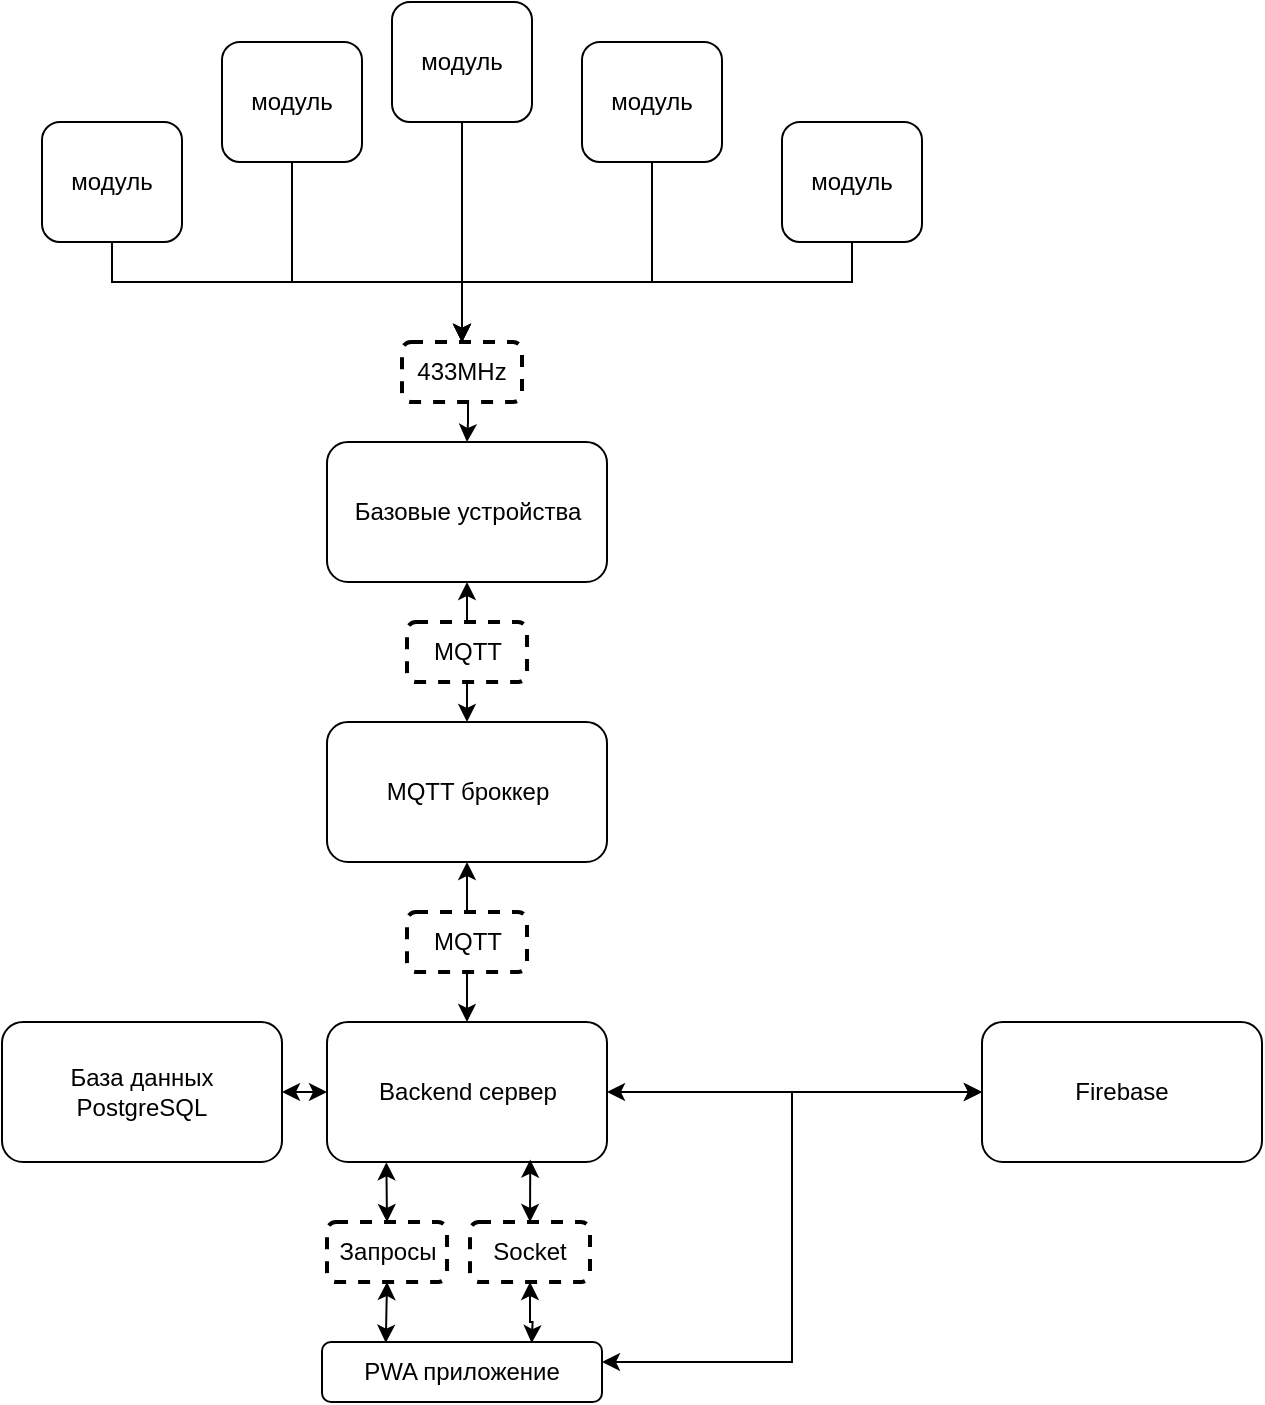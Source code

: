 <mxfile version="20.6.0" type="github">
  <diagram id="5WwtP7UHgQ0Tq_v3CiGg" name="Страница 1">
    <mxGraphModel dx="398" dy="304" grid="1" gridSize="10" guides="1" tooltips="1" connect="1" arrows="1" fold="1" page="1" pageScale="1" pageWidth="827" pageHeight="1169" math="0" shadow="0">
      <root>
        <mxCell id="0" />
        <mxCell id="1" parent="0" />
        <mxCell id="63DYeB1YhTp5YOeQ8yEU-18" style="edgeStyle=orthogonalEdgeStyle;rounded=0;orthogonalLoop=1;jettySize=auto;html=1;exitX=0.5;exitY=1;exitDx=0;exitDy=0;entryX=0.5;entryY=0;entryDx=0;entryDy=0;startArrow=classic;startFill=1;endArrow=none;endFill=0;" edge="1" parent="1" source="63DYeB1YhTp5YOeQ8yEU-1" target="63DYeB1YhTp5YOeQ8yEU-17">
          <mxGeometry relative="1" as="geometry" />
        </mxCell>
        <mxCell id="63DYeB1YhTp5YOeQ8yEU-1" value="Базовые устройства" style="rounded=1;whiteSpace=wrap;html=1;" vertex="1" parent="1">
          <mxGeometry x="312.5" y="350" width="140" height="70" as="geometry" />
        </mxCell>
        <mxCell id="63DYeB1YhTp5YOeQ8yEU-8" style="edgeStyle=orthogonalEdgeStyle;rounded=0;orthogonalLoop=1;jettySize=auto;html=1;exitX=0.5;exitY=1;exitDx=0;exitDy=0;entryX=0.5;entryY=0;entryDx=0;entryDy=0;" edge="1" parent="1" source="63DYeB1YhTp5YOeQ8yEU-2" target="63DYeB1YhTp5YOeQ8yEU-7">
          <mxGeometry relative="1" as="geometry">
            <Array as="points">
              <mxPoint x="205" y="270" />
              <mxPoint x="380" y="270" />
            </Array>
          </mxGeometry>
        </mxCell>
        <mxCell id="63DYeB1YhTp5YOeQ8yEU-2" value="модуль" style="rounded=1;whiteSpace=wrap;html=1;" vertex="1" parent="1">
          <mxGeometry x="170" y="190" width="70" height="60" as="geometry" />
        </mxCell>
        <mxCell id="63DYeB1YhTp5YOeQ8yEU-9" style="edgeStyle=orthogonalEdgeStyle;rounded=0;orthogonalLoop=1;jettySize=auto;html=1;entryX=0.5;entryY=0;entryDx=0;entryDy=0;" edge="1" parent="1" source="63DYeB1YhTp5YOeQ8yEU-3" target="63DYeB1YhTp5YOeQ8yEU-7">
          <mxGeometry relative="1" as="geometry">
            <Array as="points">
              <mxPoint x="295" y="270" />
              <mxPoint x="380" y="270" />
            </Array>
          </mxGeometry>
        </mxCell>
        <mxCell id="63DYeB1YhTp5YOeQ8yEU-3" value="модуль" style="rounded=1;whiteSpace=wrap;html=1;" vertex="1" parent="1">
          <mxGeometry x="260" y="150" width="70" height="60" as="geometry" />
        </mxCell>
        <mxCell id="63DYeB1YhTp5YOeQ8yEU-12" style="edgeStyle=orthogonalEdgeStyle;rounded=0;orthogonalLoop=1;jettySize=auto;html=1;entryX=0.5;entryY=0;entryDx=0;entryDy=0;" edge="1" parent="1" source="63DYeB1YhTp5YOeQ8yEU-4" target="63DYeB1YhTp5YOeQ8yEU-7">
          <mxGeometry relative="1" as="geometry" />
        </mxCell>
        <mxCell id="63DYeB1YhTp5YOeQ8yEU-4" value="модуль" style="rounded=1;whiteSpace=wrap;html=1;" vertex="1" parent="1">
          <mxGeometry x="345" y="130" width="70" height="60" as="geometry" />
        </mxCell>
        <mxCell id="63DYeB1YhTp5YOeQ8yEU-13" style="edgeStyle=orthogonalEdgeStyle;rounded=0;orthogonalLoop=1;jettySize=auto;html=1;entryX=0.5;entryY=0;entryDx=0;entryDy=0;" edge="1" parent="1" source="63DYeB1YhTp5YOeQ8yEU-5" target="63DYeB1YhTp5YOeQ8yEU-7">
          <mxGeometry relative="1" as="geometry">
            <Array as="points">
              <mxPoint x="475" y="270" />
              <mxPoint x="380" y="270" />
            </Array>
          </mxGeometry>
        </mxCell>
        <mxCell id="63DYeB1YhTp5YOeQ8yEU-5" value="модуль" style="rounded=1;whiteSpace=wrap;html=1;" vertex="1" parent="1">
          <mxGeometry x="440" y="150" width="70" height="60" as="geometry" />
        </mxCell>
        <mxCell id="63DYeB1YhTp5YOeQ8yEU-14" style="edgeStyle=orthogonalEdgeStyle;rounded=0;orthogonalLoop=1;jettySize=auto;html=1;entryX=0.5;entryY=0;entryDx=0;entryDy=0;" edge="1" parent="1" source="63DYeB1YhTp5YOeQ8yEU-6" target="63DYeB1YhTp5YOeQ8yEU-7">
          <mxGeometry relative="1" as="geometry">
            <Array as="points">
              <mxPoint x="575" y="270" />
              <mxPoint x="380" y="270" />
            </Array>
          </mxGeometry>
        </mxCell>
        <mxCell id="63DYeB1YhTp5YOeQ8yEU-6" value="модуль" style="rounded=1;whiteSpace=wrap;html=1;" vertex="1" parent="1">
          <mxGeometry x="540" y="190" width="70" height="60" as="geometry" />
        </mxCell>
        <mxCell id="63DYeB1YhTp5YOeQ8yEU-15" style="edgeStyle=orthogonalEdgeStyle;rounded=0;orthogonalLoop=1;jettySize=auto;html=1;entryX=0.5;entryY=0;entryDx=0;entryDy=0;startArrow=none;startFill=0;" edge="1" parent="1" source="63DYeB1YhTp5YOeQ8yEU-7" target="63DYeB1YhTp5YOeQ8yEU-1">
          <mxGeometry relative="1" as="geometry">
            <Array as="points">
              <mxPoint x="383" y="340" />
              <mxPoint x="383" y="340" />
            </Array>
          </mxGeometry>
        </mxCell>
        <mxCell id="63DYeB1YhTp5YOeQ8yEU-7" value="433MHz" style="rounded=1;whiteSpace=wrap;html=1;dashed=1;perimeterSpacing=0;strokeWidth=2;" vertex="1" parent="1">
          <mxGeometry x="350" y="300" width="60" height="30" as="geometry" />
        </mxCell>
        <mxCell id="63DYeB1YhTp5YOeQ8yEU-21" style="edgeStyle=orthogonalEdgeStyle;rounded=0;orthogonalLoop=1;jettySize=auto;html=1;exitX=0.5;exitY=1;exitDx=0;exitDy=0;entryX=0.5;entryY=0;entryDx=0;entryDy=0;startArrow=none;startFill=1;" edge="1" parent="1" source="63DYeB1YhTp5YOeQ8yEU-24" target="63DYeB1YhTp5YOeQ8yEU-20">
          <mxGeometry relative="1" as="geometry" />
        </mxCell>
        <mxCell id="63DYeB1YhTp5YOeQ8yEU-16" value="MQTT броккер" style="rounded=1;whiteSpace=wrap;html=1;" vertex="1" parent="1">
          <mxGeometry x="312.5" y="490" width="140" height="70" as="geometry" />
        </mxCell>
        <mxCell id="63DYeB1YhTp5YOeQ8yEU-19" style="edgeStyle=orthogonalEdgeStyle;rounded=0;orthogonalLoop=1;jettySize=auto;html=1;exitX=0.5;exitY=1;exitDx=0;exitDy=0;entryX=0.5;entryY=0;entryDx=0;entryDy=0;startArrow=none;startFill=0;" edge="1" parent="1" source="63DYeB1YhTp5YOeQ8yEU-17" target="63DYeB1YhTp5YOeQ8yEU-16">
          <mxGeometry relative="1" as="geometry" />
        </mxCell>
        <mxCell id="63DYeB1YhTp5YOeQ8yEU-17" value="MQTT" style="rounded=1;whiteSpace=wrap;html=1;dashed=1;perimeterSpacing=0;strokeWidth=2;" vertex="1" parent="1">
          <mxGeometry x="352.5" y="440" width="60" height="30" as="geometry" />
        </mxCell>
        <mxCell id="63DYeB1YhTp5YOeQ8yEU-28" style="edgeStyle=orthogonalEdgeStyle;rounded=0;orthogonalLoop=1;jettySize=auto;html=1;startArrow=classic;startFill=1;endArrow=classic;endFill=1;" edge="1" parent="1" source="63DYeB1YhTp5YOeQ8yEU-20" target="63DYeB1YhTp5YOeQ8yEU-26">
          <mxGeometry relative="1" as="geometry" />
        </mxCell>
        <mxCell id="63DYeB1YhTp5YOeQ8yEU-20" value="Backend сервер" style="rounded=1;whiteSpace=wrap;html=1;" vertex="1" parent="1">
          <mxGeometry x="312.5" y="640" width="140" height="70" as="geometry" />
        </mxCell>
        <mxCell id="63DYeB1YhTp5YOeQ8yEU-23" style="edgeStyle=orthogonalEdgeStyle;rounded=0;orthogonalLoop=1;jettySize=auto;html=1;entryX=0;entryY=0.5;entryDx=0;entryDy=0;startArrow=classic;startFill=1;" edge="1" parent="1" source="63DYeB1YhTp5YOeQ8yEU-22" target="63DYeB1YhTp5YOeQ8yEU-20">
          <mxGeometry relative="1" as="geometry" />
        </mxCell>
        <mxCell id="63DYeB1YhTp5YOeQ8yEU-22" value="База данных&lt;br&gt;PostgreSQL" style="rounded=1;whiteSpace=wrap;html=1;" vertex="1" parent="1">
          <mxGeometry x="150" y="640" width="140" height="70" as="geometry" />
        </mxCell>
        <mxCell id="63DYeB1YhTp5YOeQ8yEU-24" value="MQTT" style="rounded=1;whiteSpace=wrap;html=1;dashed=1;perimeterSpacing=0;strokeWidth=2;" vertex="1" parent="1">
          <mxGeometry x="352.5" y="585" width="60" height="30" as="geometry" />
        </mxCell>
        <mxCell id="63DYeB1YhTp5YOeQ8yEU-25" value="" style="edgeStyle=orthogonalEdgeStyle;rounded=0;orthogonalLoop=1;jettySize=auto;html=1;exitX=0.5;exitY=1;exitDx=0;exitDy=0;entryX=0.5;entryY=0;entryDx=0;entryDy=0;startArrow=classic;startFill=1;endArrow=none;" edge="1" parent="1" source="63DYeB1YhTp5YOeQ8yEU-16" target="63DYeB1YhTp5YOeQ8yEU-24">
          <mxGeometry relative="1" as="geometry">
            <mxPoint x="382.5" y="580" as="sourcePoint" />
            <mxPoint x="382.5" y="690" as="targetPoint" />
          </mxGeometry>
        </mxCell>
        <mxCell id="63DYeB1YhTp5YOeQ8yEU-49" style="edgeStyle=orthogonalEdgeStyle;rounded=0;orthogonalLoop=1;jettySize=auto;html=1;entryX=1;entryY=0.333;entryDx=0;entryDy=0;entryPerimeter=0;fontSize=10;startArrow=classic;startFill=1;endArrow=classic;endFill=1;" edge="1" parent="1" source="63DYeB1YhTp5YOeQ8yEU-26" target="63DYeB1YhTp5YOeQ8yEU-46">
          <mxGeometry relative="1" as="geometry" />
        </mxCell>
        <mxCell id="63DYeB1YhTp5YOeQ8yEU-26" value="Firebase" style="rounded=1;whiteSpace=wrap;html=1;" vertex="1" parent="1">
          <mxGeometry x="640" y="640" width="140" height="70" as="geometry" />
        </mxCell>
        <mxCell id="63DYeB1YhTp5YOeQ8yEU-42" style="edgeStyle=orthogonalEdgeStyle;rounded=0;orthogonalLoop=1;jettySize=auto;html=1;exitX=0.5;exitY=0;exitDx=0;exitDy=0;entryX=0.726;entryY=0.983;entryDx=0;entryDy=0;entryPerimeter=0;fontSize=10;startArrow=classic;startFill=1;endArrow=classic;endFill=1;" edge="1" parent="1" source="63DYeB1YhTp5YOeQ8yEU-39" target="63DYeB1YhTp5YOeQ8yEU-20">
          <mxGeometry relative="1" as="geometry" />
        </mxCell>
        <mxCell id="63DYeB1YhTp5YOeQ8yEU-43" style="edgeStyle=orthogonalEdgeStyle;rounded=0;orthogonalLoop=1;jettySize=auto;html=1;entryX=0.731;entryY=0.017;entryDx=0;entryDy=0;entryPerimeter=0;fontSize=10;startArrow=classic;startFill=1;endArrow=classic;endFill=1;" edge="1" parent="1" source="63DYeB1YhTp5YOeQ8yEU-39">
          <mxGeometry relative="1" as="geometry">
            <mxPoint x="414.84" y="800.51" as="targetPoint" />
          </mxGeometry>
        </mxCell>
        <mxCell id="63DYeB1YhTp5YOeQ8yEU-39" value="Socket" style="rounded=1;whiteSpace=wrap;html=1;dashed=1;perimeterSpacing=0;strokeWidth=2;" vertex="1" parent="1">
          <mxGeometry x="384" y="740" width="60" height="30" as="geometry" />
        </mxCell>
        <mxCell id="63DYeB1YhTp5YOeQ8yEU-44" style="edgeStyle=orthogonalEdgeStyle;rounded=0;orthogonalLoop=1;jettySize=auto;html=1;exitX=0.5;exitY=1;exitDx=0;exitDy=0;entryX=0.21;entryY=0.012;entryDx=0;entryDy=0;entryPerimeter=0;fontSize=10;startArrow=classic;startFill=1;endArrow=classic;endFill=1;" edge="1" parent="1" source="63DYeB1YhTp5YOeQ8yEU-41">
          <mxGeometry relative="1" as="geometry">
            <mxPoint x="341.9" y="800.36" as="targetPoint" />
          </mxGeometry>
        </mxCell>
        <mxCell id="63DYeB1YhTp5YOeQ8yEU-45" style="edgeStyle=orthogonalEdgeStyle;rounded=0;orthogonalLoop=1;jettySize=auto;html=1;exitX=0.5;exitY=0;exitDx=0;exitDy=0;entryX=0.212;entryY=1.002;entryDx=0;entryDy=0;entryPerimeter=0;fontSize=10;startArrow=classic;startFill=1;endArrow=classic;endFill=1;" edge="1" parent="1" source="63DYeB1YhTp5YOeQ8yEU-41" target="63DYeB1YhTp5YOeQ8yEU-20">
          <mxGeometry relative="1" as="geometry" />
        </mxCell>
        <mxCell id="63DYeB1YhTp5YOeQ8yEU-41" value="Запросы" style="rounded=1;whiteSpace=wrap;html=1;dashed=1;perimeterSpacing=0;strokeWidth=2;" vertex="1" parent="1">
          <mxGeometry x="312.5" y="740" width="60" height="30" as="geometry" />
        </mxCell>
        <mxCell id="63DYeB1YhTp5YOeQ8yEU-46" value="PWA приложение" style="rounded=1;whiteSpace=wrap;html=1;" vertex="1" parent="1">
          <mxGeometry x="310" y="800" width="140" height="30" as="geometry" />
        </mxCell>
      </root>
    </mxGraphModel>
  </diagram>
</mxfile>
